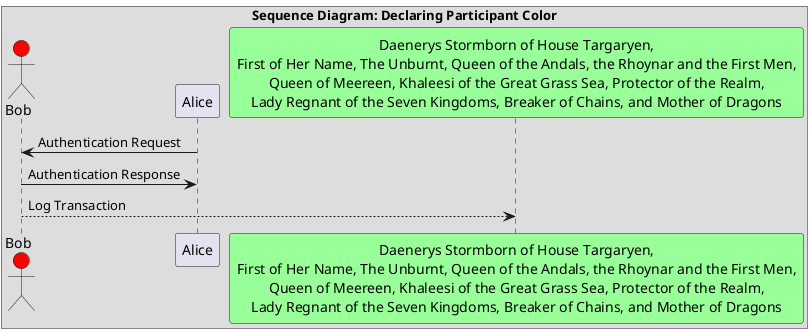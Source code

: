 @startuml

box Sequence Diagram: Declaring Participant Color

actor Bob #red
' The only difference between actor
'and participant is the drawing
participant Alice
participant "Daenerys Stormborn of House Targaryen,\nFirst of Her Name, The Unburnt, Queen of the Andals, the Rhoynar and the First Men,\nQueen of Meereen, Khaleesi of the Great Grass Sea, Protector of the Realm,\nLady Regnant of the Seven Kingdoms, Breaker of Chains, and Mother of Dragons" as Daenerys #99FF99
/' We can also declare like the following line.
participant Daenerys as "Daenerys Stormborn of House Targaryen,\nFirst of Her Name, The Unburnt, Queen of the Andals, the Rhoynar and the First Men,\nQueen of Meereen, Khaleesi of the Great Grass Sea, Protector of the Realm,\nLady Regnant of the Seven Kingdoms, Breaker of Chains, and Mother of Dragons" #99FF99
'/

Alice->Bob: Authentication Request
Bob->Alice: Authentication Response
Bob-->Daenerys: Log Transaction

@enduml
